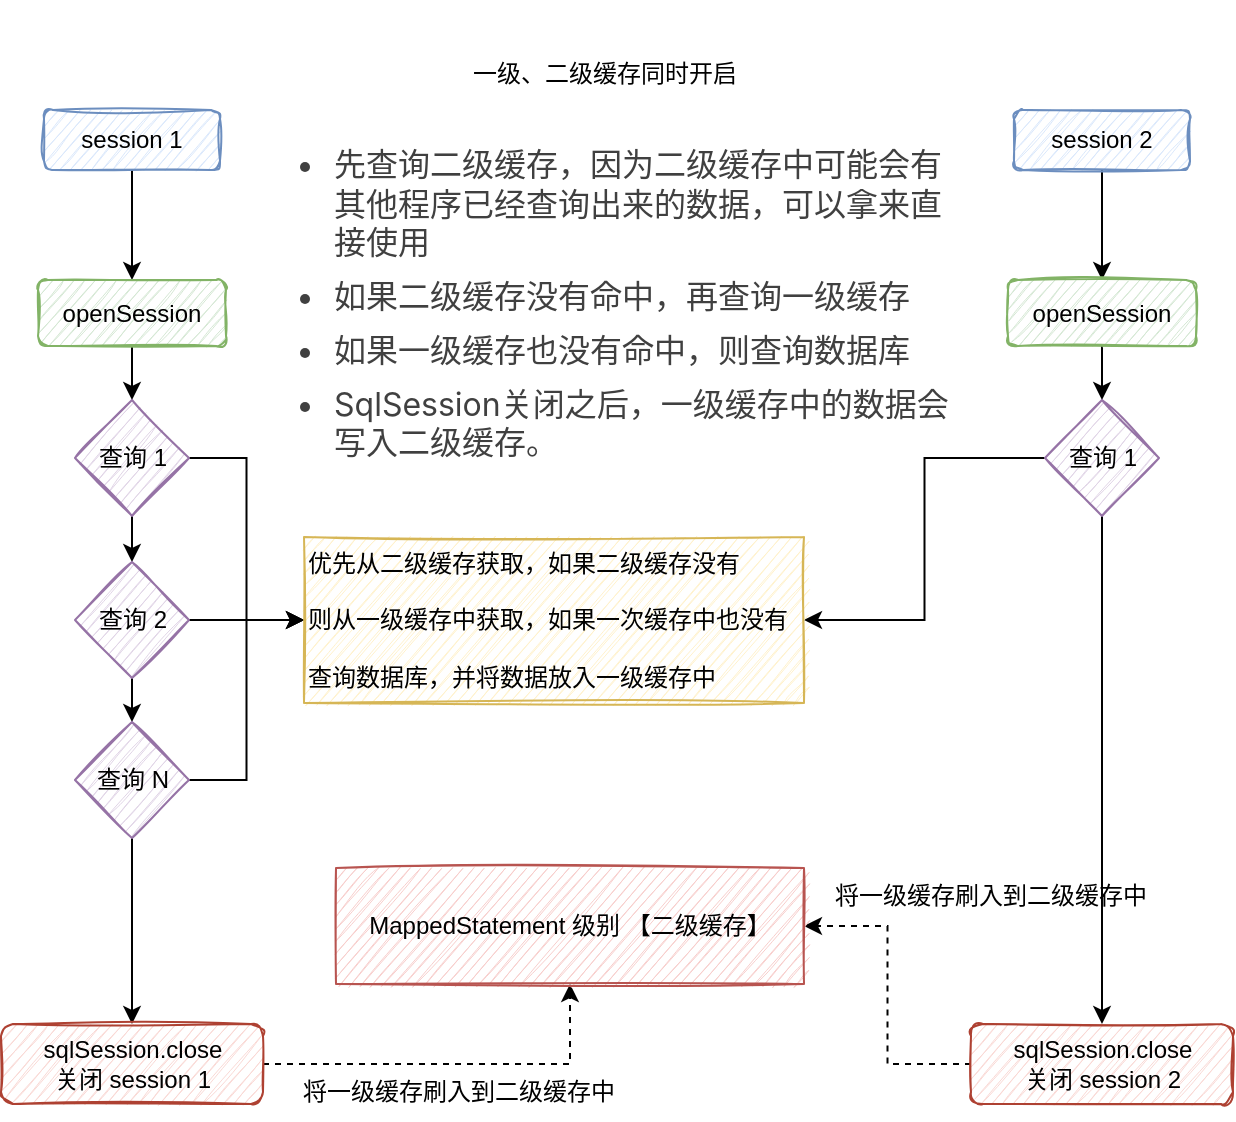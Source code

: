 <mxfile version="20.6.0" type="github"><diagram id="6b-pAdO5gv7rLR--TKIK" name="第 1 页"><mxGraphModel dx="1128" dy="597" grid="0" gridSize="10" guides="1" tooltips="1" connect="1" arrows="1" fold="1" page="0" pageScale="1" pageWidth="827" pageHeight="1169" math="0" shadow="0"><root><mxCell id="0"/><mxCell id="1" parent="0"/><mxCell id="ZWYVe2dS94N7KXsDpXm2-11" style="edgeStyle=orthogonalEdgeStyle;rounded=0;orthogonalLoop=1;jettySize=auto;html=1;" edge="1" parent="1" source="ZWYVe2dS94N7KXsDpXm2-1" target="ZWYVe2dS94N7KXsDpXm2-3"><mxGeometry relative="1" as="geometry"/></mxCell><mxCell id="ZWYVe2dS94N7KXsDpXm2-1" value="session 1" style="rounded=1;whiteSpace=wrap;html=1;fillColor=#dae8fc;strokeColor=#6c8ebf;sketch=1;" vertex="1" parent="1"><mxGeometry x="95" y="430" width="88" height="30" as="geometry"/></mxCell><mxCell id="ZWYVe2dS94N7KXsDpXm2-31" style="edgeStyle=orthogonalEdgeStyle;rounded=0;orthogonalLoop=1;jettySize=auto;html=1;" edge="1" parent="1" source="ZWYVe2dS94N7KXsDpXm2-2" target="ZWYVe2dS94N7KXsDpXm2-4"><mxGeometry relative="1" as="geometry"/></mxCell><mxCell id="ZWYVe2dS94N7KXsDpXm2-2" value="session 2" style="rounded=1;whiteSpace=wrap;html=1;sketch=1;fillColor=#dae8fc;strokeColor=#6c8ebf;" vertex="1" parent="1"><mxGeometry x="580" y="430" width="88" height="30" as="geometry"/></mxCell><mxCell id="ZWYVe2dS94N7KXsDpXm2-12" style="edgeStyle=orthogonalEdgeStyle;rounded=0;orthogonalLoop=1;jettySize=auto;html=1;" edge="1" parent="1" source="ZWYVe2dS94N7KXsDpXm2-3" target="ZWYVe2dS94N7KXsDpXm2-6"><mxGeometry relative="1" as="geometry"/></mxCell><mxCell id="ZWYVe2dS94N7KXsDpXm2-3" value="openSession" style="rounded=1;whiteSpace=wrap;html=1;fillColor=#d5e8d4;strokeColor=#82b366;sketch=1;" vertex="1" parent="1"><mxGeometry x="92" y="515" width="94" height="33" as="geometry"/></mxCell><mxCell id="ZWYVe2dS94N7KXsDpXm2-32" style="edgeStyle=orthogonalEdgeStyle;rounded=0;orthogonalLoop=1;jettySize=auto;html=1;" edge="1" parent="1" source="ZWYVe2dS94N7KXsDpXm2-4" target="ZWYVe2dS94N7KXsDpXm2-18"><mxGeometry relative="1" as="geometry"/></mxCell><mxCell id="ZWYVe2dS94N7KXsDpXm2-4" value="openSession" style="rounded=1;whiteSpace=wrap;html=1;sketch=1;fillColor=#d5e8d4;strokeColor=#82b366;" vertex="1" parent="1"><mxGeometry x="577" y="515" width="94" height="33" as="geometry"/></mxCell><mxCell id="ZWYVe2dS94N7KXsDpXm2-13" style="edgeStyle=orthogonalEdgeStyle;rounded=0;orthogonalLoop=1;jettySize=auto;html=1;" edge="1" parent="1" source="ZWYVe2dS94N7KXsDpXm2-6" target="ZWYVe2dS94N7KXsDpXm2-7"><mxGeometry relative="1" as="geometry"/></mxCell><mxCell id="ZWYVe2dS94N7KXsDpXm2-24" style="edgeStyle=orthogonalEdgeStyle;rounded=0;orthogonalLoop=1;jettySize=auto;html=1;entryX=0;entryY=0.5;entryDx=0;entryDy=0;" edge="1" parent="1" source="ZWYVe2dS94N7KXsDpXm2-6" target="ZWYVe2dS94N7KXsDpXm2-22"><mxGeometry relative="1" as="geometry"/></mxCell><mxCell id="ZWYVe2dS94N7KXsDpXm2-6" value="查询 1" style="rhombus;whiteSpace=wrap;html=1;fillColor=#e1d5e7;strokeColor=#9673a6;sketch=1;rounded=0;" vertex="1" parent="1"><mxGeometry x="110.5" y="575" width="57" height="58" as="geometry"/></mxCell><mxCell id="ZWYVe2dS94N7KXsDpXm2-15" style="edgeStyle=orthogonalEdgeStyle;rounded=0;orthogonalLoop=1;jettySize=auto;html=1;" edge="1" parent="1" source="ZWYVe2dS94N7KXsDpXm2-7" target="ZWYVe2dS94N7KXsDpXm2-8"><mxGeometry relative="1" as="geometry"/></mxCell><mxCell id="ZWYVe2dS94N7KXsDpXm2-25" style="edgeStyle=orthogonalEdgeStyle;rounded=0;orthogonalLoop=1;jettySize=auto;html=1;" edge="1" parent="1" source="ZWYVe2dS94N7KXsDpXm2-7" target="ZWYVe2dS94N7KXsDpXm2-22"><mxGeometry relative="1" as="geometry"/></mxCell><mxCell id="ZWYVe2dS94N7KXsDpXm2-7" value="查询 2" style="rhombus;whiteSpace=wrap;html=1;fillColor=#e1d5e7;strokeColor=#9673a6;sketch=1;rounded=0;" vertex="1" parent="1"><mxGeometry x="110.5" y="656" width="57" height="58" as="geometry"/></mxCell><mxCell id="ZWYVe2dS94N7KXsDpXm2-26" style="edgeStyle=orthogonalEdgeStyle;rounded=0;orthogonalLoop=1;jettySize=auto;html=1;entryX=0;entryY=0.5;entryDx=0;entryDy=0;" edge="1" parent="1" source="ZWYVe2dS94N7KXsDpXm2-8" target="ZWYVe2dS94N7KXsDpXm2-22"><mxGeometry relative="1" as="geometry"/></mxCell><mxCell id="ZWYVe2dS94N7KXsDpXm2-27" style="edgeStyle=orthogonalEdgeStyle;rounded=0;orthogonalLoop=1;jettySize=auto;html=1;" edge="1" parent="1" source="ZWYVe2dS94N7KXsDpXm2-8" target="ZWYVe2dS94N7KXsDpXm2-16"><mxGeometry relative="1" as="geometry"/></mxCell><mxCell id="ZWYVe2dS94N7KXsDpXm2-8" value="查询 N" style="rhombus;whiteSpace=wrap;html=1;fillColor=#e1d5e7;strokeColor=#9673a6;sketch=1;rounded=0;" vertex="1" parent="1"><mxGeometry x="110.5" y="736" width="57" height="58" as="geometry"/></mxCell><mxCell id="ZWYVe2dS94N7KXsDpXm2-10" value="&lt;ul style=&quot;box-sizing: border-box; outline: 0px; margin: 0px 0px 24px; padding: 0px; list-style-position: initial; list-style-image: initial; font-size: 16px; overflow: auto hidden; overflow-wrap: break-word; color: rgba(0, 0, 0, 0.75); font-family: -apple-system, &amp;quot;SF UI Text&amp;quot;, Arial, &amp;quot;PingFang SC&amp;quot;, &amp;quot;Hiragino Sans GB&amp;quot;, &amp;quot;Microsoft YaHei&amp;quot;, &amp;quot;WenQuanYi Micro Hei&amp;quot;, sans-serif; font-variant-ligatures: no-common-ligatures; text-align: start;&quot;&gt;&lt;li style=&quot;box-sizing: border-box; outline: 0px; margin: 8px 0px 0px 32px; padding: 0px; list-style: disc; overflow-wrap: break-word;&quot;&gt;先查询二级缓存，因为二级缓存中可能会有其他程序已经查询出来的数据，可以拿来直接使用&lt;/li&gt;&lt;li style=&quot;box-sizing: border-box; outline: 0px; margin: 8px 0px 0px 32px; padding: 0px; list-style: disc; overflow-wrap: break-word;&quot;&gt;如果二级缓存没有命中，再查询一级缓存&lt;/li&gt;&lt;li style=&quot;box-sizing: border-box; outline: 0px; margin: 8px 0px 0px 32px; padding: 0px; list-style: disc; overflow-wrap: break-word;&quot;&gt;如果一级缓存也没有命中，则查询数据库&lt;/li&gt;&lt;li style=&quot;box-sizing: border-box; outline: 0px; margin: 8px 0px 0px 32px; padding: 0px; list-style: disc; overflow-wrap: break-word;&quot;&gt;SqlSession关闭之后，一级缓存中的数据会写入二级缓存。&lt;/li&gt;&lt;/ul&gt;" style="text;html=1;strokeColor=none;fillColor=none;align=center;verticalAlign=middle;whiteSpace=wrap;rounded=0;" vertex="1" parent="1"><mxGeometry x="206.5" y="375" width="352" height="320" as="geometry"/></mxCell><mxCell id="ZWYVe2dS94N7KXsDpXm2-29" style="edgeStyle=orthogonalEdgeStyle;rounded=0;orthogonalLoop=1;jettySize=auto;html=1;entryX=0.5;entryY=1;entryDx=0;entryDy=0;dashed=1;" edge="1" parent="1" source="ZWYVe2dS94N7KXsDpXm2-16" target="ZWYVe2dS94N7KXsDpXm2-28"><mxGeometry relative="1" as="geometry"/></mxCell><mxCell id="ZWYVe2dS94N7KXsDpXm2-16" value="sqlSession.close&lt;br&gt;关闭 session 1" style="rounded=1;whiteSpace=wrap;html=1;fillColor=#fad9d5;strokeColor=#ae4132;sketch=1;" vertex="1" parent="1"><mxGeometry x="73.5" y="887" width="131" height="40" as="geometry"/></mxCell><mxCell id="ZWYVe2dS94N7KXsDpXm2-36" style="edgeStyle=orthogonalEdgeStyle;rounded=0;orthogonalLoop=1;jettySize=auto;html=1;entryX=1;entryY=0.5;entryDx=0;entryDy=0;dashed=1;" edge="1" parent="1" source="ZWYVe2dS94N7KXsDpXm2-17" target="ZWYVe2dS94N7KXsDpXm2-28"><mxGeometry relative="1" as="geometry"/></mxCell><mxCell id="ZWYVe2dS94N7KXsDpXm2-17" value="sqlSession.close&lt;br&gt;关闭 session 2" style="rounded=1;whiteSpace=wrap;html=1;fillColor=#fad9d5;strokeColor=#ae4132;sketch=1;" vertex="1" parent="1"><mxGeometry x="558.5" y="887" width="131" height="40" as="geometry"/></mxCell><mxCell id="ZWYVe2dS94N7KXsDpXm2-34" style="edgeStyle=orthogonalEdgeStyle;rounded=0;orthogonalLoop=1;jettySize=auto;html=1;entryX=1;entryY=0.5;entryDx=0;entryDy=0;" edge="1" parent="1" source="ZWYVe2dS94N7KXsDpXm2-18" target="ZWYVe2dS94N7KXsDpXm2-22"><mxGeometry relative="1" as="geometry"/></mxCell><mxCell id="ZWYVe2dS94N7KXsDpXm2-35" style="edgeStyle=orthogonalEdgeStyle;rounded=0;orthogonalLoop=1;jettySize=auto;html=1;" edge="1" parent="1" source="ZWYVe2dS94N7KXsDpXm2-18" target="ZWYVe2dS94N7KXsDpXm2-17"><mxGeometry relative="1" as="geometry"/></mxCell><mxCell id="ZWYVe2dS94N7KXsDpXm2-18" value="查询 1" style="rhombus;whiteSpace=wrap;html=1;fillColor=#e1d5e7;strokeColor=#9673a6;sketch=1;rounded=0;" vertex="1" parent="1"><mxGeometry x="595.5" y="575" width="57" height="58" as="geometry"/></mxCell><mxCell id="ZWYVe2dS94N7KXsDpXm2-19" value="一级、二级缓存同时开启" style="text;html=1;strokeColor=none;fillColor=none;align=center;verticalAlign=middle;whiteSpace=wrap;rounded=0;" vertex="1" parent="1"><mxGeometry x="264" y="402" width="223" height="19" as="geometry"/></mxCell><mxCell id="ZWYVe2dS94N7KXsDpXm2-22" value="优先从二级缓存获取，如果二级缓存没有&lt;br&gt;&lt;br&gt;则从一级缓存中获取，如果一次缓存中也没有&lt;br&gt;&lt;br&gt;查询数据库，并将数据放入一级缓存中" style="rounded=0;whiteSpace=wrap;html=1;fillColor=#fff2cc;strokeColor=#d6b656;sketch=1;align=left;" vertex="1" parent="1"><mxGeometry x="225" y="643.5" width="250" height="83" as="geometry"/></mxCell><mxCell id="ZWYVe2dS94N7KXsDpXm2-28" value="MappedStatement 级别 【二级缓存】" style="rounded=0;whiteSpace=wrap;html=1;sketch=1;align=center;fillColor=#f8cecc;strokeColor=#b85450;" vertex="1" parent="1"><mxGeometry x="241" y="809" width="234" height="58" as="geometry"/></mxCell><mxCell id="ZWYVe2dS94N7KXsDpXm2-30" value="将一级缓存刷入到二级缓存中" style="text;html=1;strokeColor=none;fillColor=none;align=center;verticalAlign=middle;whiteSpace=wrap;rounded=0;sketch=1;" vertex="1" parent="1"><mxGeometry x="212" y="907" width="181" height="28" as="geometry"/></mxCell><mxCell id="ZWYVe2dS94N7KXsDpXm2-38" value="将一级缓存刷入到二级缓存中" style="text;html=1;strokeColor=none;fillColor=none;align=center;verticalAlign=middle;whiteSpace=wrap;rounded=0;sketch=1;" vertex="1" parent="1"><mxGeometry x="478" y="809" width="181" height="28" as="geometry"/></mxCell></root></mxGraphModel></diagram></mxfile>